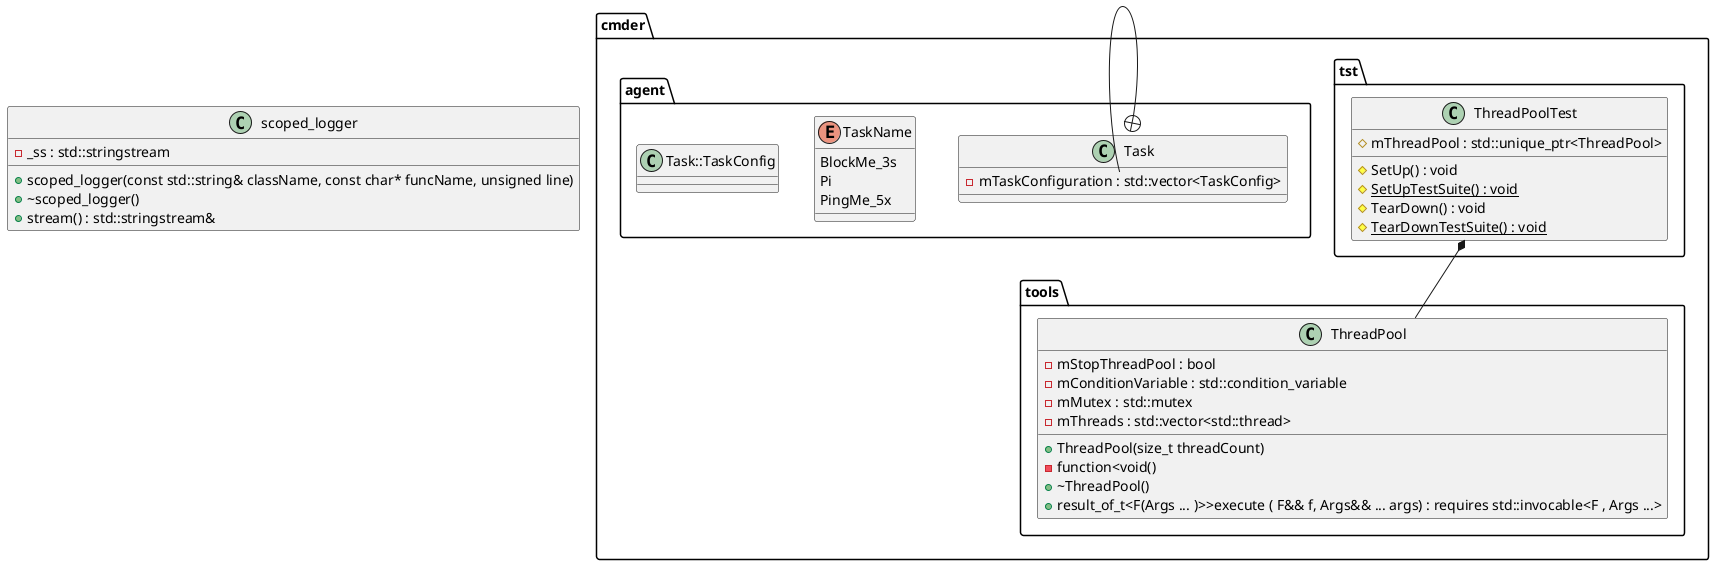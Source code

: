 @startuml





/' Objects '/

class scoped_logger {
	+scoped_logger(const std::string& className, const char* funcName, unsigned line)
	+~scoped_logger()
	-_ss : std::stringstream
	+stream() : std::stringstream&
}


namespace cmder {
	namespace tst {
		class ThreadPoolTest {
			#mThreadPool : std::unique_ptr<ThreadPool>
			#SetUp() : void
			#{static} SetUpTestSuite() : void
			#TearDown() : void
			#{static} TearDownTestSuite() : void
		}
	}

	namespace tools {
		class ThreadPool {
			+ThreadPool(size_t threadCount)
			-function<void()
			+~ThreadPool()
			-mStopThreadPool : bool
			+result_of_t<F(Args ... )>>execute ( F&& f, Args&& ... args) : requires std::invocable<F , Args ...>
			-mConditionVariable : std::condition_variable
			-mMutex : std::mutex
			-mThreads : std::vector<std::thread>
		}
	}

	namespace agent {
		class Task {
			-mTaskConfiguration : std::vector<TaskConfig>
		}

		enum TaskName {
			BlockMe_3s
			Pi
			PingMe_5x
		}

		class Task::TaskConfig {
		}
	}
}





/' Inheritance relationships '/




/' Aggregation relationships '/

cmder.tst.ThreadPoolTest *-- cmder.tools.ThreadPool






/' Nested objects '/

cmder.agent.Task +-- cmder.agent.Task::TaskConfig




@enduml
